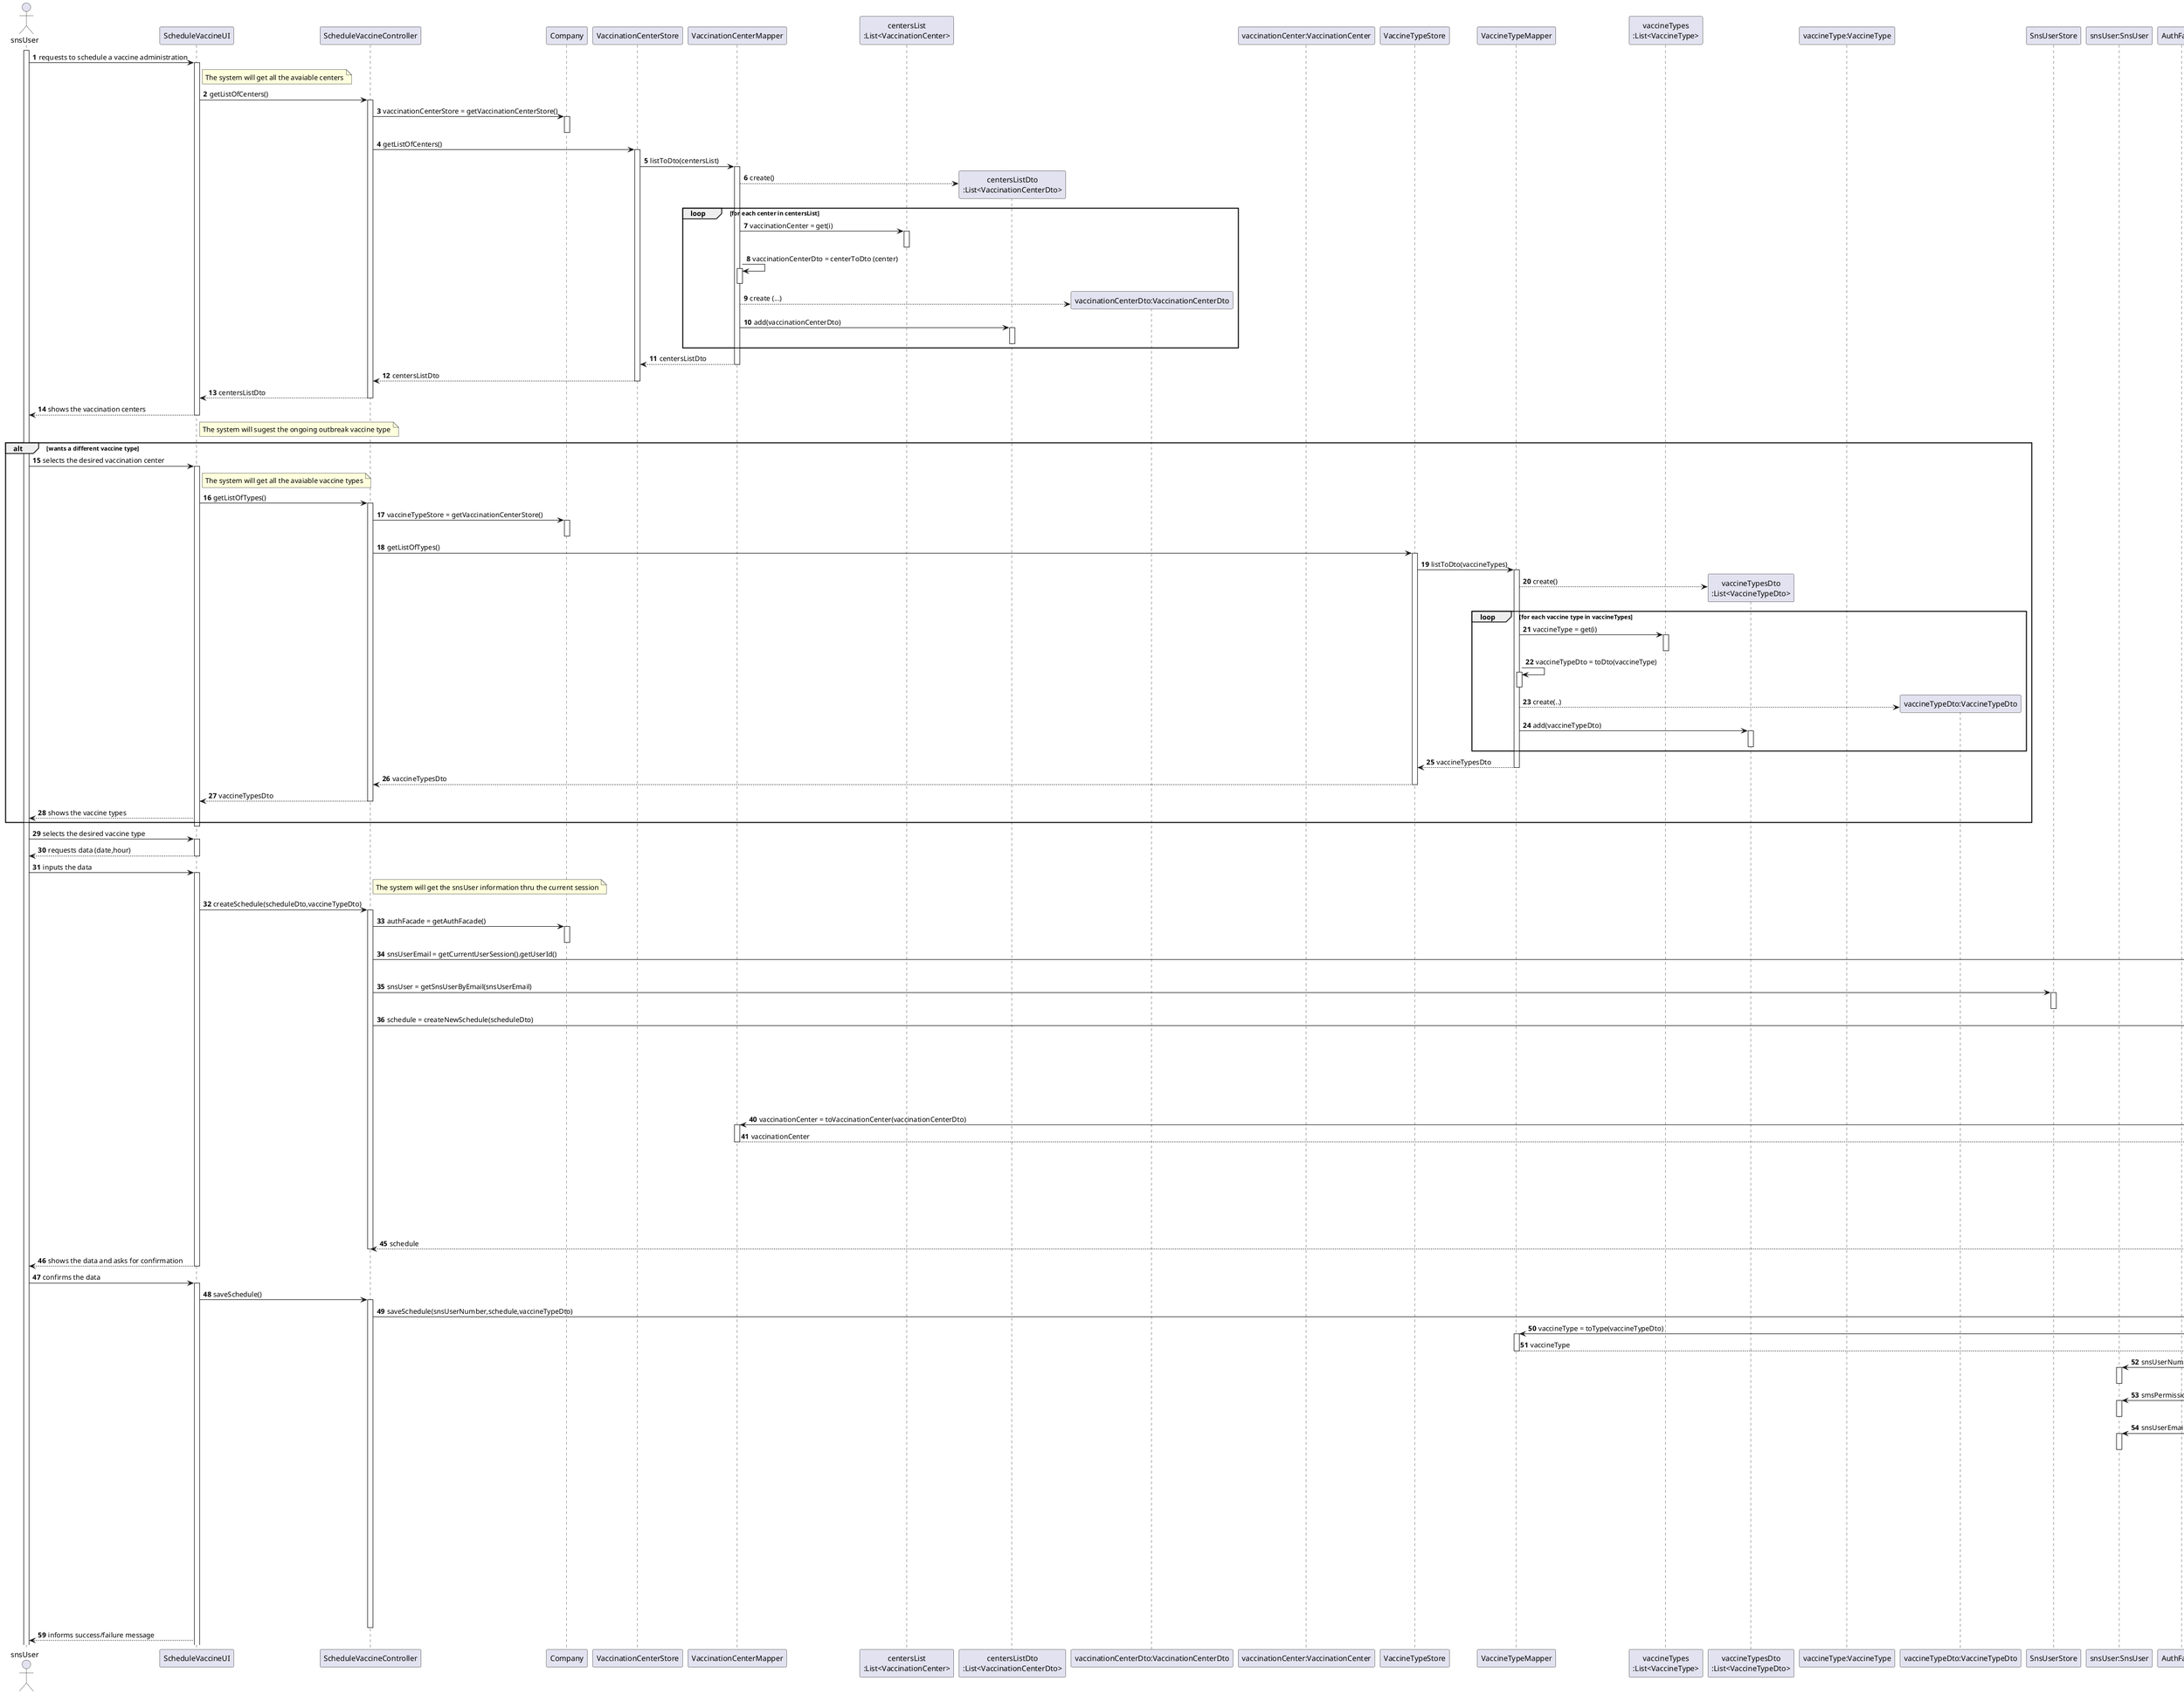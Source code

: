 @startuml
'https://plantuml.com/sequence-diagram

autonumber

actor snsUser as user

participant ScheduleVaccineUI as ui
participant ScheduleVaccineController as controller
participant Company as company

participant VaccinationCenterStore as centerstore
participant VaccinationCenterMapper as centermapper
participant "centersList\n:List<VaccinationCenter>" as centerlist
participant "centersListDto\n:List<VaccinationCenterDto>" as centerlistdto
participant "vaccinationCenterDto:VaccinationCenterDto" as centerdto
participant "vaccinationCenter:VaccinationCenter" as center

participant VaccineTypeStore as typestore
participant VaccineTypeMapper as typemapper
participant "vaccineTypes\n:List<VaccineType>" as typelist
participant "vaccineTypesDto\n:List<VaccineTypeDto>" as typelistdto
participant "vaccineType:VaccineType" as type
participant "vaccineTypeDto:VaccineTypeDto" as typedto

participant SnsUserStore as userstore
participant "snsUser:SnsUser" as snsUser
participant AuthFacade as facade

participant ScheduleStore as store
participant ScheduleMapper as mapper
participant DateMapper as datemapper
participant HourMapper as hourmapper
participant "schedule:\nSchedule" as schedule

participant Notification as notification
participant NotificationSender as sender




activate user

user -> ui : requests to schedule a vaccine administration

activate ui
note right of ui: The system will get all the avaiable centers
ui -> controller : getListOfCenters()

activate controller

controller -> company : vaccinationCenterStore = getVaccinationCenterStore()
activate company
deactivate company

controller -> centerstore : getListOfCenters()
activate centerstore

centerstore -> centermapper : listToDto(centersList)

activate centermapper

create centerlistdto
centermapper --> centerlistdto : create()

loop for each center in centersList

centermapper -> centerlist : vaccinationCenter = get(i)
activate centerlist

deactivate centerlist

centermapper -> centermapper : vaccinationCenterDto = centerToDto (center)
activate centermapper
deactivate centermapper

create centerdto

centermapper --> centerdto : create (...)

centermapper -> centerlistdto : add(vaccinationCenterDto)
activate centerlistdto
deactivate centerlistdto

end

centermapper --> centerstore : centersListDto
deactivate centermapper

centerstore --> controller : centersListDto
deactivate centerstore

controller --> ui : centersListDto
deactivate controller

ui --> user : shows the vaccination centers
note right ui : The system will sugest the ongoing outbreak vaccine type

deactivate ui
alt wants a different vaccine type
user -> ui : selects the desired vaccination center

activate ui

note right of ui: The system will get all the avaiable vaccine types

ui -> controller : getListOfTypes()
activate controller

controller -> company: vaccineTypeStore = getVaccinationCenterStore()
activate company
deactivate company

controller -> typestore :  getListOfTypes()
activate typestore

typestore -> typemapper : listToDto(vaccineTypes)
activate typemapper

create typelistdto
typemapper --> typelistdto: create()

loop for each vaccine type in vaccineTypes

typemapper -> typelist : vaccineType = get(i)
activate typelist
deactivate typelist

typemapper -> typemapper: vaccineTypeDto = toDto(vaccineType)
activate typemapper
deactivate typemapper

create typedto
typemapper --> typedto : create(..)

typemapper -> typelistdto : add(vaccineTypeDto)
activate typelistdto
deactivate typelistdto

end

typemapper --> typestore : vaccineTypesDto

deactivate typemapper

typestore --> controller : vaccineTypesDto

deactivate typestore

controller --> ui : vaccineTypesDto

deactivate controller

ui --> user: shows the vaccine types
end
deactivate ui

user -> ui : selects the desired vaccine type
activate ui
ui --> user : requests data (date,hour)
deactivate ui

user -> ui: inputs the data
activate ui

note right of controller: The system will get the snsUser information thru the current session
ui -> controller: createSchedule(scheduleDto,vaccineTypeDto)

activate controller

controller -> company : authFacade = getAuthFacade()
activate company
deactivate company

controller -> authFacade : snsUserEmail = getCurrentUserSession().getUserId()

activate authFacade
deactivate authFacade

controller -> userstore : snsUser = getSnsUserByEmail(snsUserEmail)
activate userstore
deactivate userstore


controller -> store : schedule = createNewSchedule(scheduleDto)



activate store

store -> mapper : schedule =  toSchedule(scheduleDto)
activate mapper

mapper -> datemapper : date = toDate(dateDto)
activate datemapper
deactivate datemapper

mapper -> hourmapper : hour = toHour(hourDto)
activate hourmapper
deactivate hourmapper

mapper -> centermapper: vaccinationCenter = toVaccinationCenter(vaccinationCenterDto)
activate centermapper
centermapper --> mapper: vaccinationCenter
deactivate centermapper

create schedule
mapper -> schedule : create (date,hour,vaccinationCenter)

schedule -> schedule : validateData(date,hour,vaccinationCenter)
activate schedule
deactivate schedule

mapper --> store : schedule

deactivate mapper

store --> controller: schedule

deactivate store

deactivate controller

ui --> user : shows the data and asks for confirmation

deactivate ui

user -> ui : confirms the data

activate ui
ui -> controller : saveSchedule()

activate controller

controller -> store : saveSchedule(snsUserNumber,schedule,vaccineTypeDto)

activate store

store -> typemapper : vaccineType = toType(vaccineTypeDto)
activate typemapper
typemapper --> store : vaccineType
deactivate typemapper

store -> snsUser : snsUserNumber = snsUser.getSnsUserNumber()
activate snsUser
deactivate snsUser
store -> snsUser : smsPermission = snsUser.getSmsPermission()
activate snsUser
deactivate snsUser
store -> snsUser : snsUserEmail = snsUser.getEmail().getEmail()
activate snsUser
deactivate snsUser
store -> store: validateSchedule(snsUser,schedule,vaccineType)



activate store
deactivate store

store -> store : saveSchedule(snsUser,schedule,vaccineType)
activate store
deactivate store

note right store : the sns user will receeive a message if allowed the sns notifications
alt smsPermission == 1
create notification
store -> notification : create(...)

store -> sender : sendNotification(notification)
activate sender
deactivate sender
end

deactivate store
deactivate controller

ui --> user : informs success/failure message







@enduml
